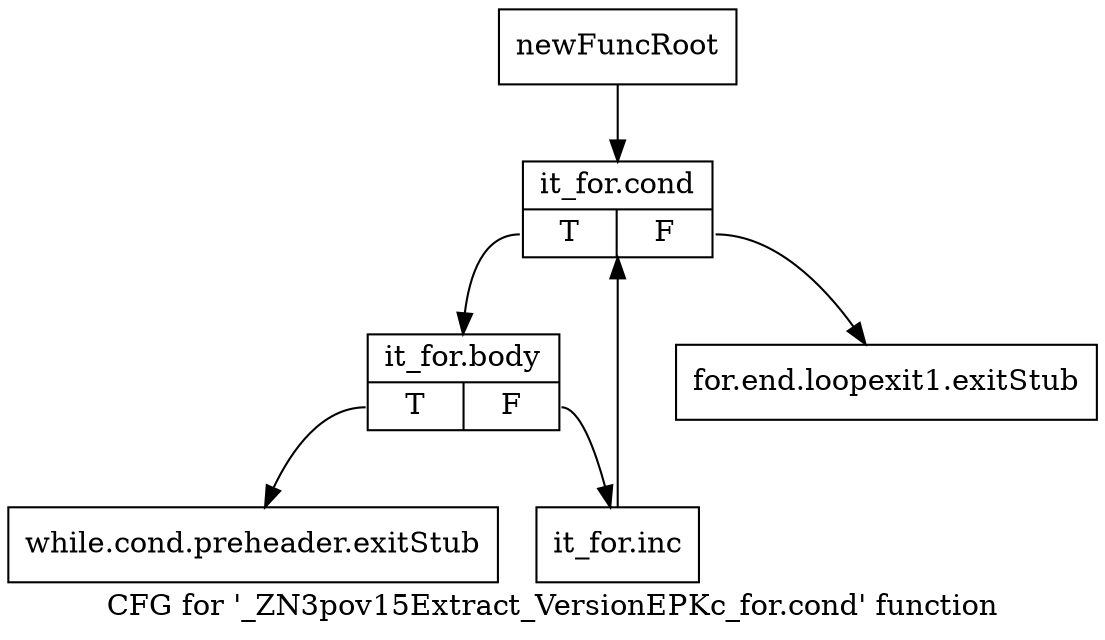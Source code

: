 digraph "CFG for '_ZN3pov15Extract_VersionEPKc_for.cond' function" {
	label="CFG for '_ZN3pov15Extract_VersionEPKc_for.cond' function";

	Node0x26dbe10 [shape=record,label="{newFuncRoot}"];
	Node0x26dbe10 -> Node0x26ef060;
	Node0x26eeb20 [shape=record,label="{for.end.loopexit1.exitStub}"];
	Node0x26eeb70 [shape=record,label="{while.cond.preheader.exitStub}"];
	Node0x26ef060 [shape=record,label="{it_for.cond|{<s0>T|<s1>F}}"];
	Node0x26ef060:s0 -> Node0x26ef0b0;
	Node0x26ef060:s1 -> Node0x26eeb20;
	Node0x26ef0b0 [shape=record,label="{it_for.body|{<s0>T|<s1>F}}"];
	Node0x26ef0b0:s0 -> Node0x26eeb70;
	Node0x26ef0b0:s1 -> Node0x26ef100;
	Node0x26ef100 [shape=record,label="{it_for.inc}"];
	Node0x26ef100 -> Node0x26ef060;
}
